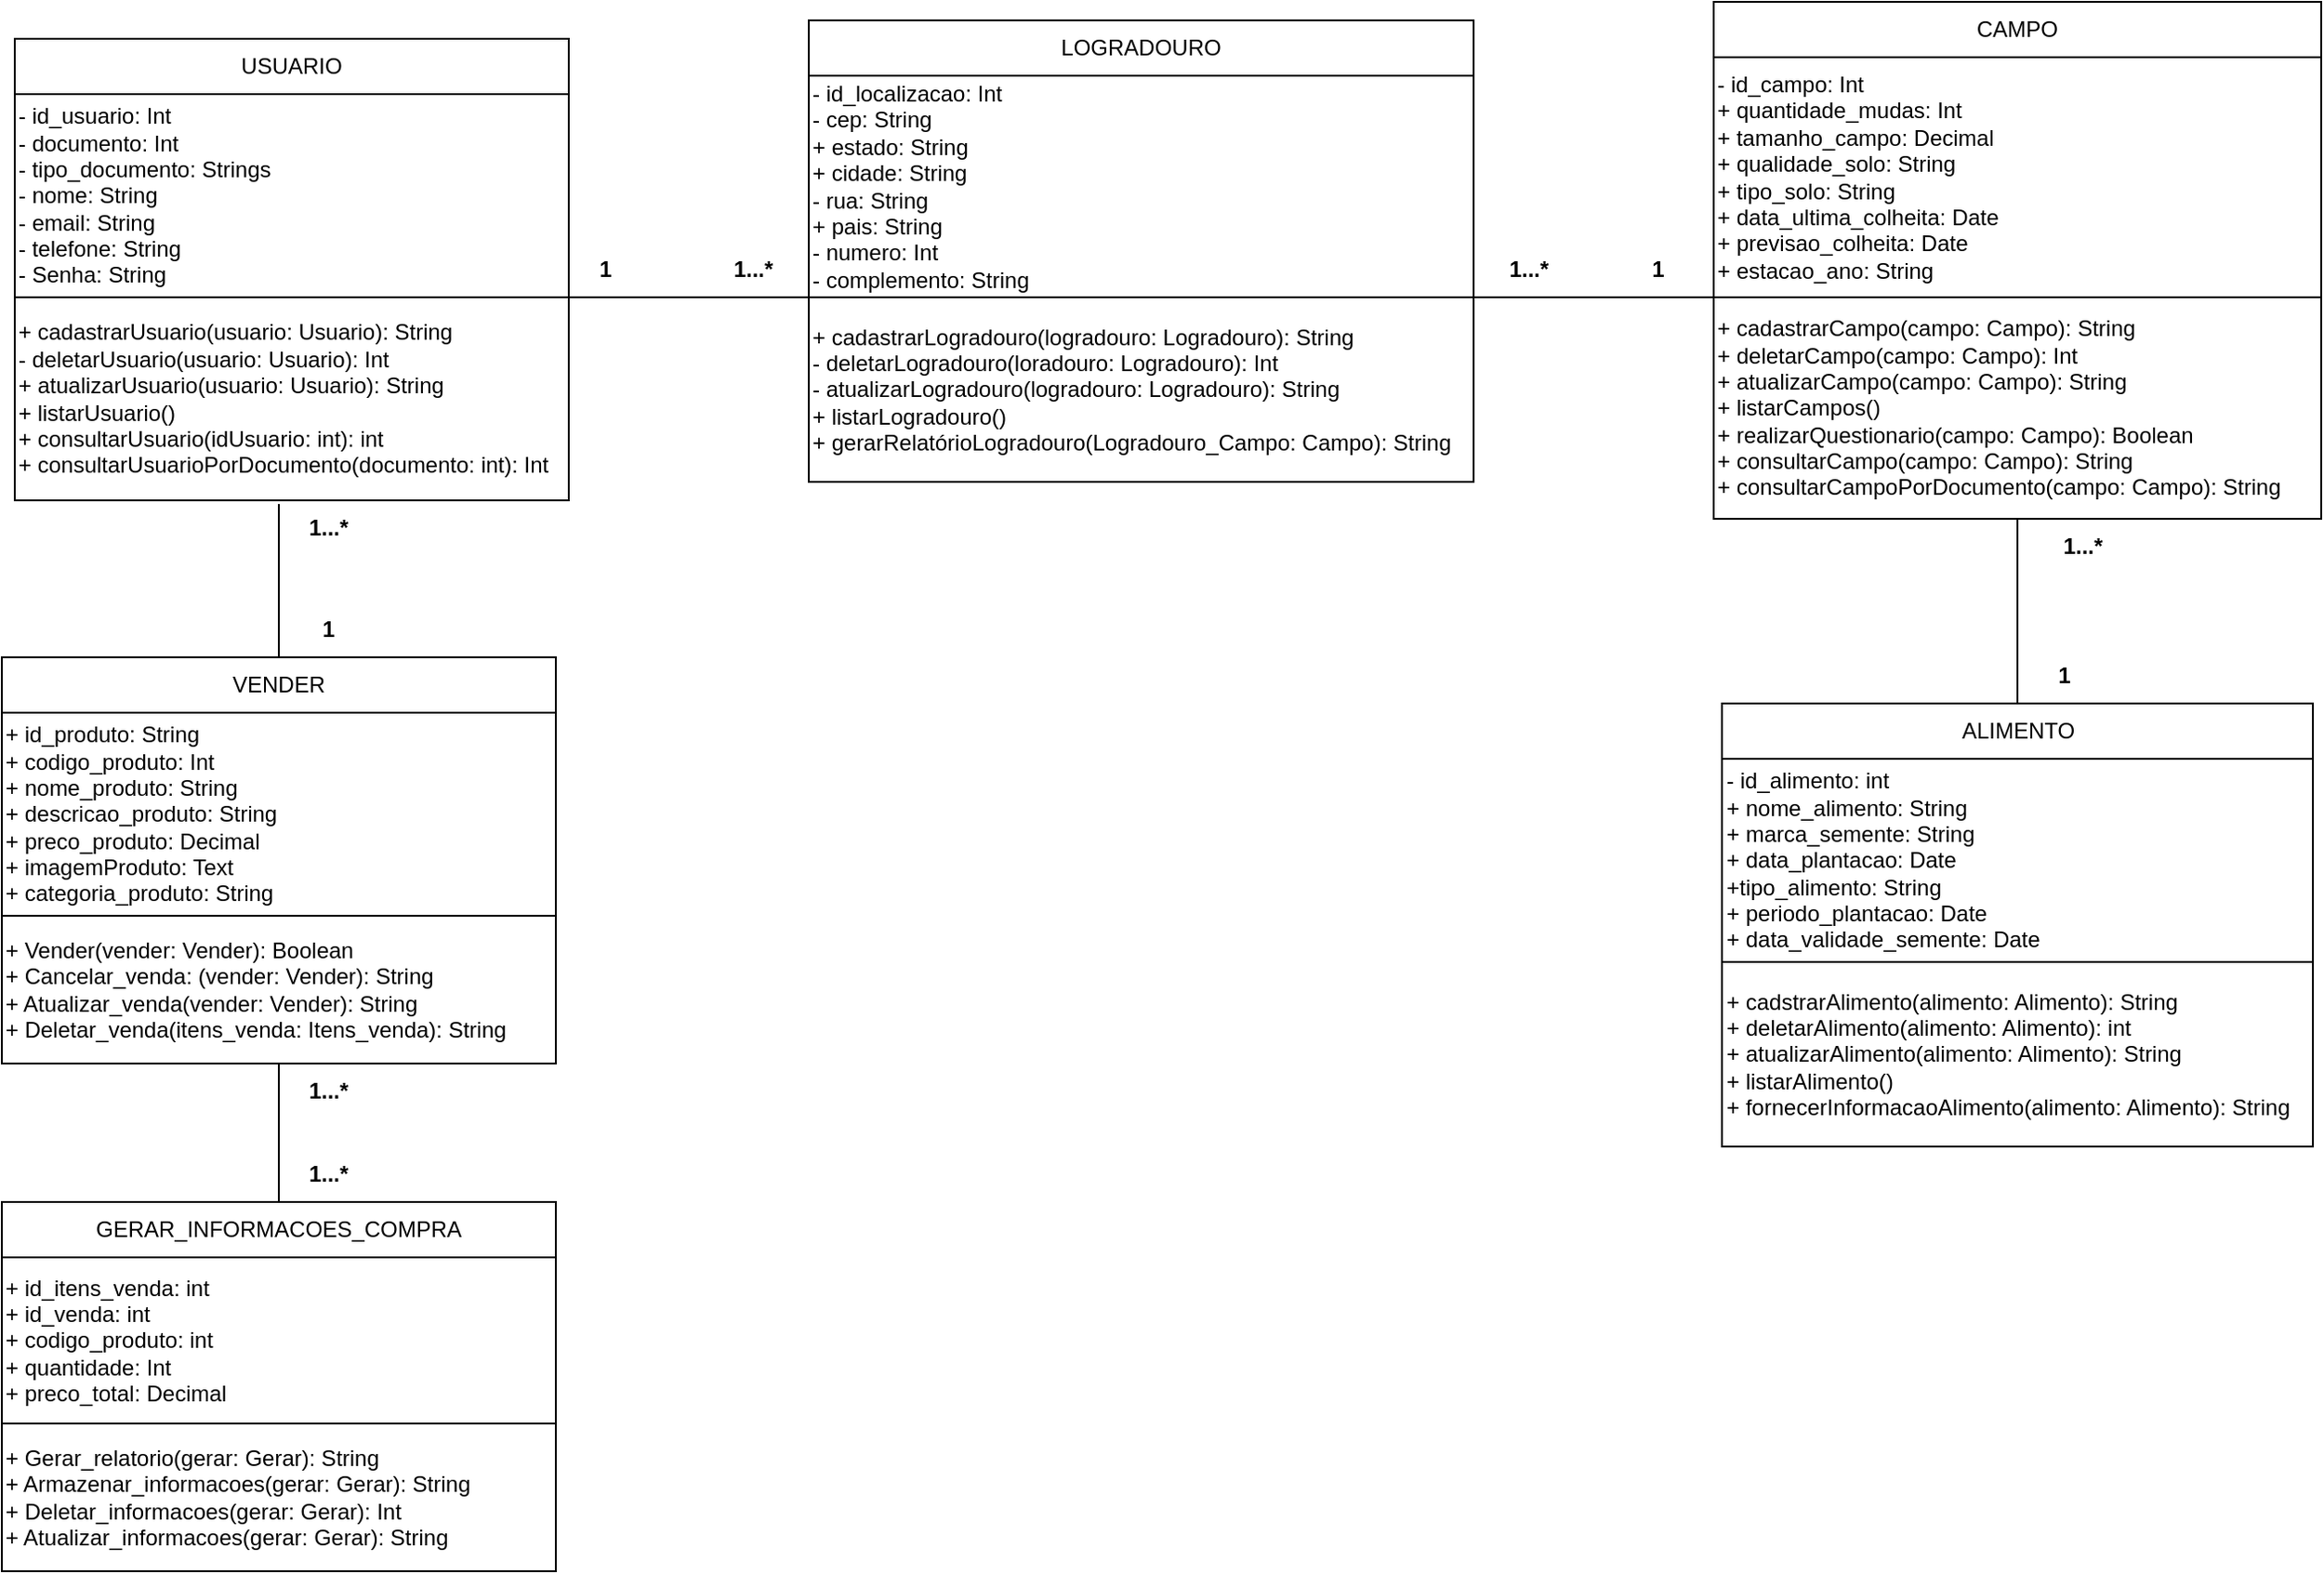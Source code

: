 <mxfile version="24.8.2">
  <diagram name="Página-1" id="ytihJ-0XNnwM5QsC00rT">
    <mxGraphModel dx="1075" dy="464" grid="1" gridSize="10" guides="1" tooltips="1" connect="1" arrows="1" fold="1" page="1" pageScale="1" pageWidth="827" pageHeight="1169" math="0" shadow="0">
      <root>
        <mxCell id="0" />
        <mxCell id="1" parent="0" />
        <mxCell id="_89sPNCxz9gJoZE8T32z-1" value="USUARIO" style="rounded=0;whiteSpace=wrap;html=1;" vertex="1" parent="1">
          <mxGeometry x="30" y="160" width="300" height="30" as="geometry" />
        </mxCell>
        <mxCell id="_89sPNCxz9gJoZE8T32z-2" value="- id_usuario: Int&lt;div&gt;- documento: Int&lt;/div&gt;&lt;div&gt;- tipo_documento: Strings&lt;/div&gt;&lt;div&gt;- nome: String&lt;/div&gt;&lt;div&gt;- email: String&lt;/div&gt;&lt;div&gt;- telefone: String&lt;/div&gt;&lt;div&gt;- Senha: String&lt;/div&gt;" style="rounded=0;whiteSpace=wrap;html=1;align=left;" vertex="1" parent="1">
          <mxGeometry x="30" y="190" width="300" height="110" as="geometry" />
        </mxCell>
        <mxCell id="_89sPNCxz9gJoZE8T32z-3" value="+ cadastrarUsuario(usuario: Usuario): String&lt;div&gt;- deletarUsuario&lt;span style=&quot;background-color: initial;&quot;&gt;(usuario: Usuario): Int&lt;/span&gt;&lt;/div&gt;&lt;div&gt;&lt;span style=&quot;background-color: initial;&quot;&gt;+ atualizarUsuario&lt;/span&gt;&lt;span style=&quot;background-color: initial;&quot;&gt;(usuario: Usuario): String&lt;/span&gt;&lt;/div&gt;&lt;div&gt;&lt;span style=&quot;background-color: initial;&quot;&gt;+ listarUsuario()&lt;/span&gt;&lt;/div&gt;&lt;div&gt;&lt;span style=&quot;background-color: initial;&quot;&gt;+ consultarUsuario(idUsuario: int): int&lt;/span&gt;&lt;/div&gt;&lt;div&gt;&lt;span style=&quot;background-color: initial;&quot;&gt;+ consultarUsuarioPorDocumento(documento: int): Int&lt;/span&gt;&lt;/div&gt;" style="rounded=0;whiteSpace=wrap;html=1;align=left;" vertex="1" parent="1">
          <mxGeometry x="30" y="300" width="300" height="110" as="geometry" />
        </mxCell>
        <mxCell id="_89sPNCxz9gJoZE8T32z-4" value="LOGRADOURO" style="rounded=0;whiteSpace=wrap;html=1;" vertex="1" parent="1">
          <mxGeometry x="460" y="150" width="360" height="30" as="geometry" />
        </mxCell>
        <mxCell id="_89sPNCxz9gJoZE8T32z-5" value="- id_localizacao: Int&lt;div&gt;- cep: String&lt;/div&gt;&lt;div&gt;+ estado: String&lt;/div&gt;&lt;div&gt;+ cidade: String&lt;/div&gt;&lt;div&gt;- rua: String&lt;/div&gt;&lt;div&gt;+ pais: String&lt;/div&gt;&lt;div&gt;- numero: Int&lt;/div&gt;&lt;div&gt;- complemento: String&lt;/div&gt;" style="rounded=0;whiteSpace=wrap;html=1;align=left;" vertex="1" parent="1">
          <mxGeometry x="460" y="180" width="360" height="120" as="geometry" />
        </mxCell>
        <mxCell id="_89sPNCxz9gJoZE8T32z-6" value="&lt;div&gt;&lt;span style=&quot;background-color: initial;&quot;&gt;+ cadastrarLogradouro(logradouro: Logradouro): String&lt;/span&gt;&lt;/div&gt;&lt;div&gt;&lt;span style=&quot;background-color: initial;&quot;&gt;- deletarLogradouro(loradouro: Logradouro): Int&lt;/span&gt;&lt;/div&gt;&lt;div&gt;- atualizarLogradouro(logradouro: Logradouro): String&lt;/div&gt;&lt;div&gt;+ listarLogradouro()&lt;/div&gt;&lt;div&gt;+ gerarRelatórioLogradouro(Logradouro_Campo: Campo): String&lt;/div&gt;" style="rounded=0;whiteSpace=wrap;html=1;align=left;" vertex="1" parent="1">
          <mxGeometry x="460" y="300" width="360" height="100" as="geometry" />
        </mxCell>
        <mxCell id="_89sPNCxz9gJoZE8T32z-8" value="&lt;b&gt;1&lt;/b&gt;" style="text;html=1;align=center;verticalAlign=middle;whiteSpace=wrap;rounded=0;" vertex="1" parent="1">
          <mxGeometry x="320" y="270" width="60" height="30" as="geometry" />
        </mxCell>
        <mxCell id="_89sPNCxz9gJoZE8T32z-9" value="&lt;b&gt;1...*&lt;/b&gt;" style="text;html=1;align=center;verticalAlign=middle;whiteSpace=wrap;rounded=0;" vertex="1" parent="1">
          <mxGeometry x="400" y="270" width="60" height="30" as="geometry" />
        </mxCell>
        <mxCell id="_89sPNCxz9gJoZE8T32z-10" value="CAMPO" style="rounded=0;whiteSpace=wrap;html=1;" vertex="1" parent="1">
          <mxGeometry x="950" y="140" width="329" height="30" as="geometry" />
        </mxCell>
        <mxCell id="_89sPNCxz9gJoZE8T32z-11" value="- id_campo: Int&lt;div&gt;+ quantidade_mudas: Int&lt;/div&gt;&lt;div&gt;&lt;span style=&quot;background-color: initial;&quot;&gt;+ tamanho_campo: Decimal&lt;/span&gt;&lt;/div&gt;&lt;div&gt;+ qualidade_solo: String&lt;/div&gt;&lt;div&gt;+ tipo_solo: String&lt;/div&gt;&lt;div&gt;+ data_ultima_colheita: Date&lt;/div&gt;&lt;div&gt;+ previsao_colheita: Date&lt;/div&gt;&lt;div&gt;+ estacao_ano: String&lt;/div&gt;" style="rounded=0;whiteSpace=wrap;html=1;align=left;" vertex="1" parent="1">
          <mxGeometry x="950" y="170" width="329" height="130" as="geometry" />
        </mxCell>
        <mxCell id="_89sPNCxz9gJoZE8T32z-12" value="&lt;div&gt;&lt;span style=&quot;background-color: initial;&quot;&gt;+ cadastrarCampo(campo: Campo): String&lt;/span&gt;&lt;/div&gt;&lt;div&gt;&lt;span style=&quot;background-color: initial;&quot;&gt;+ deletarCampo(campo: Campo): Int&lt;/span&gt;&lt;/div&gt;&lt;div&gt;&lt;span style=&quot;background-color: initial;&quot;&gt;+ atualizarCampo(campo: Campo): String&lt;/span&gt;&lt;/div&gt;&lt;div&gt;&lt;span style=&quot;background-color: initial;&quot;&gt;+ listarCampos()&lt;/span&gt;&lt;/div&gt;&lt;div&gt;&lt;span style=&quot;background-color: initial;&quot;&gt;+ realizarQuestionario&lt;/span&gt;&lt;span style=&quot;background-color: initial;&quot;&gt;(campo: Campo): Boolean&lt;/span&gt;&lt;/div&gt;&lt;div&gt;&lt;span style=&quot;background-color: initial;&quot;&gt;+ consultarCampo&lt;/span&gt;&lt;span style=&quot;background-color: initial;&quot;&gt;(campo: Campo): String&lt;/span&gt;&lt;/div&gt;&lt;div&gt;&lt;span style=&quot;background-color: initial;&quot;&gt;+ consultarCampoPorDocumento&lt;/span&gt;&lt;span style=&quot;background-color: initial;&quot;&gt;(campo: Campo): String&lt;/span&gt;&lt;/div&gt;" style="rounded=0;whiteSpace=wrap;html=1;align=left;" vertex="1" parent="1">
          <mxGeometry x="950" y="300" width="329" height="120" as="geometry" />
        </mxCell>
        <mxCell id="_89sPNCxz9gJoZE8T32z-13" value="" style="endArrow=none;html=1;rounded=0;exitX=1;exitY=0;exitDx=0;exitDy=0;entryX=0;entryY=0;entryDx=0;entryDy=0;" edge="1" parent="1" source="_89sPNCxz9gJoZE8T32z-6" target="_89sPNCxz9gJoZE8T32z-12">
          <mxGeometry width="50" height="50" relative="1" as="geometry">
            <mxPoint x="820" y="520" as="sourcePoint" />
            <mxPoint x="870" y="470" as="targetPoint" />
          </mxGeometry>
        </mxCell>
        <mxCell id="_89sPNCxz9gJoZE8T32z-14" value="&lt;b&gt;1...*&lt;/b&gt;" style="text;html=1;align=center;verticalAlign=middle;whiteSpace=wrap;rounded=0;" vertex="1" parent="1">
          <mxGeometry x="820" y="270" width="60" height="30" as="geometry" />
        </mxCell>
        <mxCell id="_89sPNCxz9gJoZE8T32z-15" value="&lt;b&gt;1&lt;/b&gt;" style="text;html=1;align=center;verticalAlign=middle;whiteSpace=wrap;rounded=0;" vertex="1" parent="1">
          <mxGeometry x="890" y="270" width="60" height="30" as="geometry" />
        </mxCell>
        <mxCell id="_89sPNCxz9gJoZE8T32z-17" value="" style="endArrow=none;html=1;rounded=0;exitX=1;exitY=0;exitDx=0;exitDy=0;entryX=0;entryY=0;entryDx=0;entryDy=0;" edge="1" parent="1" source="_89sPNCxz9gJoZE8T32z-3" target="_89sPNCxz9gJoZE8T32z-6">
          <mxGeometry width="50" height="50" relative="1" as="geometry">
            <mxPoint x="520" y="500" as="sourcePoint" />
            <mxPoint x="570" y="450" as="targetPoint" />
          </mxGeometry>
        </mxCell>
        <mxCell id="_89sPNCxz9gJoZE8T32z-18" value="ALIMENTO" style="rounded=0;whiteSpace=wrap;html=1;" vertex="1" parent="1">
          <mxGeometry x="954.5" y="520" width="320" height="30" as="geometry" />
        </mxCell>
        <mxCell id="_89sPNCxz9gJoZE8T32z-19" value="- id_alimento: int&lt;div&gt;+ nome_alimento: String&lt;/div&gt;&lt;div&gt;+ marca_semente: String&lt;/div&gt;&lt;div&gt;+ data_plantacao: Date&lt;/div&gt;&lt;div&gt;+tipo_alimento: String&lt;/div&gt;&lt;div&gt;+ periodo_plantacao: Date&lt;/div&gt;&lt;div&gt;+ data_validade_semente: Date&lt;/div&gt;" style="rounded=0;whiteSpace=wrap;html=1;align=left;" vertex="1" parent="1">
          <mxGeometry x="954.5" y="550" width="320" height="110" as="geometry" />
        </mxCell>
        <mxCell id="_89sPNCxz9gJoZE8T32z-20" value="&lt;div&gt;&lt;span style=&quot;background-color: initial;&quot;&gt;+ cadstrarAlimento(alimento: Alimento): String&lt;/span&gt;&lt;/div&gt;&lt;div&gt;&lt;span style=&quot;background-color: initial;&quot;&gt;+ deletarAlimento(alimento: Alimento): int&lt;/span&gt;&lt;/div&gt;&lt;div&gt;&lt;span style=&quot;background-color: initial;&quot;&gt;+ atualizarAlimento&lt;/span&gt;&lt;span style=&quot;background-color: initial;&quot;&gt;(alimento: Alimento): String&lt;/span&gt;&lt;/div&gt;&lt;div&gt;&lt;span style=&quot;background-color: initial;&quot;&gt;+ listarAlimento()&lt;/span&gt;&lt;/div&gt;&lt;div&gt;&lt;span style=&quot;background-color: initial;&quot;&gt;+ fornecerInformacaoAlimento&lt;/span&gt;&lt;span style=&quot;background-color: initial;&quot;&gt;(alimento: Alimento): String&lt;/span&gt;&lt;/div&gt;" style="rounded=0;whiteSpace=wrap;html=1;align=left;" vertex="1" parent="1">
          <mxGeometry x="954.5" y="660" width="320" height="100" as="geometry" />
        </mxCell>
        <mxCell id="_89sPNCxz9gJoZE8T32z-21" value="&lt;b&gt;1&lt;/b&gt;" style="text;html=1;align=center;verticalAlign=middle;whiteSpace=wrap;rounded=0;" vertex="1" parent="1">
          <mxGeometry x="1110" y="490" width="60" height="30" as="geometry" />
        </mxCell>
        <mxCell id="_89sPNCxz9gJoZE8T32z-22" value="" style="endArrow=none;html=1;rounded=0;exitX=0.5;exitY=0;exitDx=0;exitDy=0;entryX=0.5;entryY=1;entryDx=0;entryDy=0;" edge="1" parent="1" source="_89sPNCxz9gJoZE8T32z-18" target="_89sPNCxz9gJoZE8T32z-12">
          <mxGeometry width="50" height="50" relative="1" as="geometry">
            <mxPoint x="1510" y="450" as="sourcePoint" />
            <mxPoint x="1560" y="400" as="targetPoint" />
          </mxGeometry>
        </mxCell>
        <mxCell id="_89sPNCxz9gJoZE8T32z-23" value="&lt;b&gt;1...*&lt;/b&gt;" style="text;html=1;align=center;verticalAlign=middle;whiteSpace=wrap;rounded=0;" vertex="1" parent="1">
          <mxGeometry x="1120" y="420" width="60" height="30" as="geometry" />
        </mxCell>
        <mxCell id="_89sPNCxz9gJoZE8T32z-25" value="VENDER" style="rounded=0;whiteSpace=wrap;html=1;" vertex="1" parent="1">
          <mxGeometry x="23" y="495" width="300" height="30" as="geometry" />
        </mxCell>
        <mxCell id="_89sPNCxz9gJoZE8T32z-26" value="+ id_produto: String&lt;div&gt;+ codigo_produto: Int&lt;/div&gt;&lt;div&gt;+ nome_produto: String&lt;/div&gt;&lt;div&gt;+ descricao_produto: String&lt;/div&gt;&lt;div&gt;+ preco_produto: Decimal&lt;/div&gt;&lt;div&gt;+ imagemProduto: Text&lt;/div&gt;&lt;div&gt;+ categoria_produto: String&lt;/div&gt;" style="rounded=0;whiteSpace=wrap;html=1;align=left;" vertex="1" parent="1">
          <mxGeometry x="23" y="525" width="300" height="110" as="geometry" />
        </mxCell>
        <mxCell id="_89sPNCxz9gJoZE8T32z-27" value="+ Vender(vender: Vender): Boolean&lt;div&gt;+ Cancelar_venda:&amp;nbsp;&lt;span style=&quot;background-color: initial;&quot;&gt;(vender: Vender): String&lt;/span&gt;&lt;/div&gt;&lt;div&gt;&lt;span style=&quot;background-color: initial;&quot;&gt;+ Atualizar_venda&lt;/span&gt;&lt;span style=&quot;background-color: initial;&quot;&gt;(vender: Vender): String&lt;/span&gt;&lt;/div&gt;&lt;div&gt;&lt;span style=&quot;background-color: initial;&quot;&gt;+ Deletar_venda(itens_venda: Itens_venda): String&lt;/span&gt;&lt;/div&gt;" style="rounded=0;whiteSpace=wrap;html=1;align=left;" vertex="1" parent="1">
          <mxGeometry x="23" y="635" width="300" height="80" as="geometry" />
        </mxCell>
        <mxCell id="_89sPNCxz9gJoZE8T32z-28" value="" style="endArrow=none;html=1;rounded=0;entryX=0.475;entryY=1.02;entryDx=0;entryDy=0;entryPerimeter=0;exitX=0.5;exitY=0;exitDx=0;exitDy=0;" edge="1" parent="1" source="_89sPNCxz9gJoZE8T32z-25" target="_89sPNCxz9gJoZE8T32z-3">
          <mxGeometry width="50" height="50" relative="1" as="geometry">
            <mxPoint x="540" y="600" as="sourcePoint" />
            <mxPoint x="590" y="550" as="targetPoint" />
            <Array as="points">
              <mxPoint x="173" y="412" />
            </Array>
          </mxGeometry>
        </mxCell>
        <mxCell id="_89sPNCxz9gJoZE8T32z-29" value="&lt;b&gt;1&lt;/b&gt;" style="text;html=1;align=center;verticalAlign=middle;whiteSpace=wrap;rounded=0;" vertex="1" parent="1">
          <mxGeometry x="170" y="465" width="60" height="30" as="geometry" />
        </mxCell>
        <mxCell id="_89sPNCxz9gJoZE8T32z-30" value="&lt;b&gt;1...*&lt;/b&gt;" style="text;html=1;align=center;verticalAlign=middle;whiteSpace=wrap;rounded=0;" vertex="1" parent="1">
          <mxGeometry x="170" y="410" width="60" height="30" as="geometry" />
        </mxCell>
        <mxCell id="_89sPNCxz9gJoZE8T32z-34" value="" style="edgeStyle=orthogonalEdgeStyle;rounded=0;orthogonalLoop=1;jettySize=auto;html=1;" edge="1" parent="1" source="_89sPNCxz9gJoZE8T32z-31" target="_89sPNCxz9gJoZE8T32z-33">
          <mxGeometry relative="1" as="geometry" />
        </mxCell>
        <mxCell id="_89sPNCxz9gJoZE8T32z-31" value="GERAR_INFORMACOES_COMPRA" style="rounded=0;whiteSpace=wrap;html=1;" vertex="1" parent="1">
          <mxGeometry x="23" y="790" width="300" height="30" as="geometry" />
        </mxCell>
        <mxCell id="_89sPNCxz9gJoZE8T32z-32" value="+ id_itens_venda: int&lt;div&gt;+ id_venda: int&lt;/div&gt;&lt;div&gt;+ codigo_produto: int&lt;/div&gt;&lt;div&gt;+ quantidade: Int&lt;/div&gt;&lt;div&gt;+ preco_total: Decimal&lt;/div&gt;" style="rounded=0;whiteSpace=wrap;html=1;align=left;" vertex="1" parent="1">
          <mxGeometry x="23" y="820" width="300" height="90" as="geometry" />
        </mxCell>
        <mxCell id="_89sPNCxz9gJoZE8T32z-33" value="+ Gerar_relatorio(gerar: Gerar): String&lt;div&gt;+ Armazenar_informacoes&lt;span style=&quot;background-color: initial;&quot;&gt;(gerar: Gerar): String&lt;/span&gt;&lt;/div&gt;&lt;div&gt;&lt;span style=&quot;background-color: initial;&quot;&gt;+ Deletar_informacoes&lt;/span&gt;&lt;span style=&quot;background-color: initial;&quot;&gt;(gerar: Gerar): Int&lt;/span&gt;&lt;/div&gt;&lt;div&gt;+ Atualizar_informacoes&lt;span style=&quot;background-color: initial;&quot;&gt;(gerar: Gerar): String&lt;/span&gt;&lt;/div&gt;" style="rounded=0;whiteSpace=wrap;html=1;align=left;" vertex="1" parent="1">
          <mxGeometry x="23" y="910" width="300" height="80" as="geometry" />
        </mxCell>
        <mxCell id="_89sPNCxz9gJoZE8T32z-35" value="" style="endArrow=none;html=1;rounded=0;entryX=0.5;entryY=1;entryDx=0;entryDy=0;exitX=0.5;exitY=0;exitDx=0;exitDy=0;" edge="1" parent="1" source="_89sPNCxz9gJoZE8T32z-31" target="_89sPNCxz9gJoZE8T32z-27">
          <mxGeometry width="50" height="50" relative="1" as="geometry">
            <mxPoint x="450" y="800" as="sourcePoint" />
            <mxPoint x="500" y="750" as="targetPoint" />
          </mxGeometry>
        </mxCell>
        <mxCell id="_89sPNCxz9gJoZE8T32z-36" value="&lt;b&gt;1...*&lt;/b&gt;" style="text;html=1;align=center;verticalAlign=middle;whiteSpace=wrap;rounded=0;" vertex="1" parent="1">
          <mxGeometry x="170" y="715" width="60" height="30" as="geometry" />
        </mxCell>
        <mxCell id="_89sPNCxz9gJoZE8T32z-37" value="&lt;b&gt;1...*&lt;/b&gt;" style="text;html=1;align=center;verticalAlign=middle;whiteSpace=wrap;rounded=0;" vertex="1" parent="1">
          <mxGeometry x="170" y="760" width="60" height="30" as="geometry" />
        </mxCell>
      </root>
    </mxGraphModel>
  </diagram>
</mxfile>
